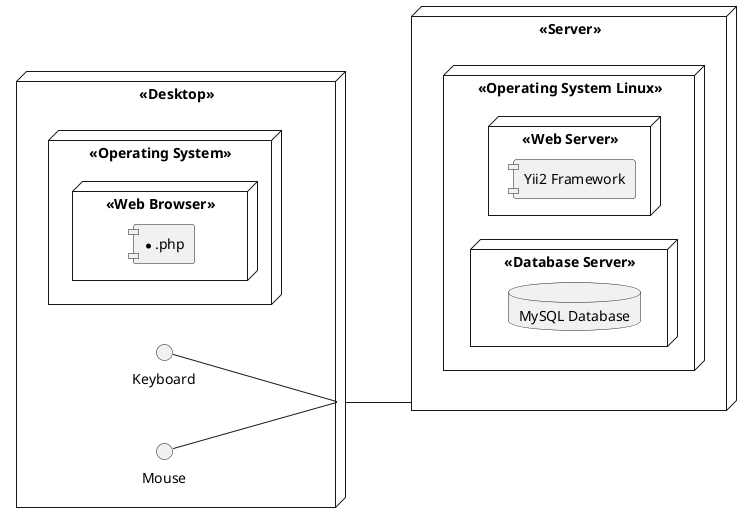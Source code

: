 @startuml Deployment

left to right direction
skinparam componentStyle uml1

node "<<Desktop>>" as dk {
    node "<<Operating System>>" {
        node "<<Web Browser>>" {
            component [*.php]
        }
    }
    interface Keyboard
    interface Mouse

    Keyboard -- dk
    Mouse -- dk
}

node "<<Server>>" as server {
    node "<<Operating System Linux>>" as os {
        node "<<Web Server>>" {
            component [Yii2 Framework]
        }
        node "<<Database Server>>" {
            database "MySQL Database"
        }
    }
}

dk -- server

@enduml
